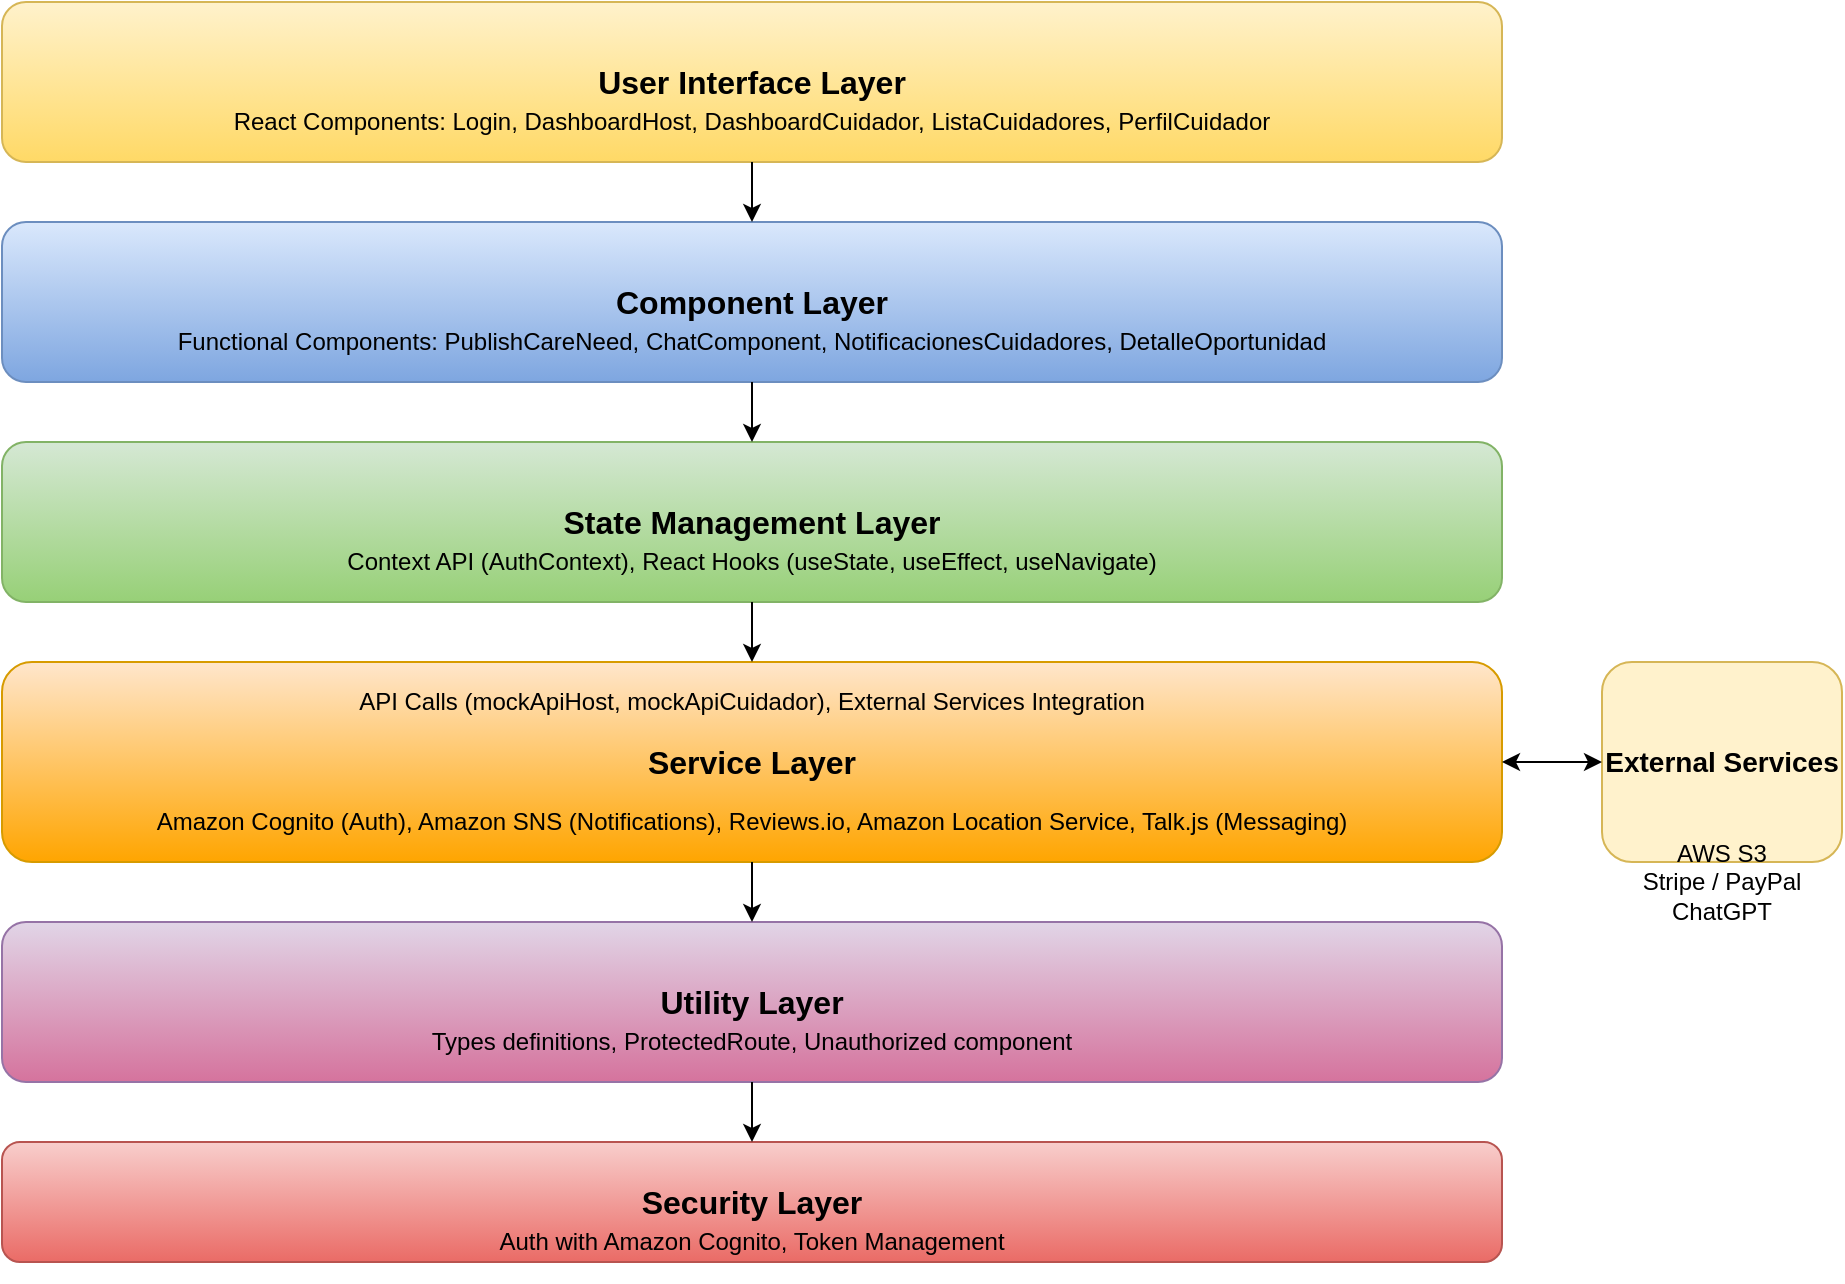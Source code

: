 <mxfile version="24.7.17">
  <diagram name="Page-1" id="qwlf-Sjak1NXgwx437tA">
    <mxGraphModel dx="1518" dy="655" grid="1" gridSize="10" guides="1" tooltips="1" connect="1" arrows="1" fold="1" page="1" pageScale="1" pageWidth="827" pageHeight="1169" math="0" shadow="0">
      <root>
        <mxCell id="0" />
        <mxCell id="1" parent="0" />
        <mxCell id="Zk_pk8TWFkegZPSZWPxr-1" value="User Interface Layer" style="rounded=1;whiteSpace=wrap;html=1;fontSize=16;fontStyle=1;fillColor=#fff2cc;strokeColor=#d6b656;gradientColor=#ffd966;" vertex="1" parent="1">
          <mxGeometry x="40" y="40" width="750" height="80" as="geometry" />
        </mxCell>
        <mxCell id="Zk_pk8TWFkegZPSZWPxr-2" value="React Components: Login, DashboardHost, DashboardCuidador, ListaCuidadores, PerfilCuidador" style="text;html=1;strokeColor=none;fillColor=none;align=center;verticalAlign=middle;whiteSpace=wrap;rounded=0;fontSize=12;" vertex="1" parent="1">
          <mxGeometry x="40" y="90" width="750" height="20" as="geometry" />
        </mxCell>
        <mxCell id="Zk_pk8TWFkegZPSZWPxr-3" value="Component Layer" style="rounded=1;whiteSpace=wrap;html=1;fontSize=16;fontStyle=1;fillColor=#dae8fc;strokeColor=#6c8ebf;gradientColor=#7ea6e0;" vertex="1" parent="1">
          <mxGeometry x="40" y="150" width="750" height="80" as="geometry" />
        </mxCell>
        <mxCell id="Zk_pk8TWFkegZPSZWPxr-4" value="Functional Components: PublishCareNeed, ChatComponent, NotificacionesCuidadores, DetalleOportunidad" style="text;html=1;strokeColor=none;fillColor=none;align=center;verticalAlign=middle;whiteSpace=wrap;rounded=0;fontSize=12;" vertex="1" parent="1">
          <mxGeometry x="40" y="200" width="750" height="20" as="geometry" />
        </mxCell>
        <mxCell id="Zk_pk8TWFkegZPSZWPxr-5" value="State Management Layer" style="rounded=1;whiteSpace=wrap;html=1;fontSize=16;fontStyle=1;fillColor=#d5e8d4;strokeColor=#82b366;gradientColor=#97d077;" vertex="1" parent="1">
          <mxGeometry x="40" y="260" width="750" height="80" as="geometry" />
        </mxCell>
        <mxCell id="Zk_pk8TWFkegZPSZWPxr-6" value="Context API (AuthContext), React Hooks (useState, useEffect, useNavigate)" style="text;html=1;strokeColor=none;fillColor=none;align=center;verticalAlign=middle;whiteSpace=wrap;rounded=0;fontSize=12;" vertex="1" parent="1">
          <mxGeometry x="40" y="310" width="750" height="20" as="geometry" />
        </mxCell>
        <mxCell id="Zk_pk8TWFkegZPSZWPxr-7" value="Service Layer" style="rounded=1;whiteSpace=wrap;html=1;fontSize=16;fontStyle=1;fillColor=#ffe6cc;strokeColor=#d79b00;gradientColor=#ffa500;" vertex="1" parent="1">
          <mxGeometry x="40" y="370" width="750" height="100" as="geometry" />
        </mxCell>
        <mxCell id="Zk_pk8TWFkegZPSZWPxr-8" value="API Calls (mockApiHost, mockApiCuidador), External Services Integration" style="text;html=1;strokeColor=none;fillColor=none;align=center;verticalAlign=middle;whiteSpace=wrap;rounded=0;fontSize=12;" vertex="1" parent="1">
          <mxGeometry x="40" y="380" width="750" height="20" as="geometry" />
        </mxCell>
        <mxCell id="Zk_pk8TWFkegZPSZWPxr-9" value="Amazon Cognito (Auth), Amazon SNS (Notifications), Reviews.io, Amazon Location Service, Talk.js (Messaging)" style="text;html=1;strokeColor=none;fillColor=none;align=center;verticalAlign=middle;whiteSpace=wrap;rounded=0;fontSize=12;" vertex="1" parent="1">
          <mxGeometry x="40" y="440" width="750" height="20" as="geometry" />
        </mxCell>
        <mxCell id="Zk_pk8TWFkegZPSZWPxr-10" value="Utility Layer" style="rounded=1;whiteSpace=wrap;html=1;fontSize=16;fontStyle=1;fillColor=#e1d5e7;strokeColor=#9673a6;gradientColor=#d5739d;" vertex="1" parent="1">
          <mxGeometry x="40" y="500" width="750" height="80" as="geometry" />
        </mxCell>
        <mxCell id="Zk_pk8TWFkegZPSZWPxr-11" value="Types definitions, ProtectedRoute, Unauthorized component" style="text;html=1;strokeColor=none;fillColor=none;align=center;verticalAlign=middle;whiteSpace=wrap;rounded=0;fontSize=12;" vertex="1" parent="1">
          <mxGeometry x="40" y="550" width="750" height="20" as="geometry" />
        </mxCell>
        <mxCell id="Zk_pk8TWFkegZPSZWPxr-12" value="Security Layer" style="rounded=1;whiteSpace=wrap;html=1;fontSize=16;fontStyle=1;fillColor=#f8cecc;strokeColor=#b85450;gradientColor=#ea6b66;" vertex="1" parent="1">
          <mxGeometry x="40" y="610" width="750" height="60" as="geometry" />
        </mxCell>
        <mxCell id="Zk_pk8TWFkegZPSZWPxr-13" value="Auth with Amazon Cognito, Token Management" style="text;html=1;strokeColor=none;fillColor=none;align=center;verticalAlign=middle;whiteSpace=wrap;rounded=0;fontSize=12;" vertex="1" parent="1">
          <mxGeometry x="40" y="640" width="750" height="40" as="geometry" />
        </mxCell>
        <mxCell id="Zk_pk8TWFkegZPSZWPxr-14" value="External Services" style="rounded=1;whiteSpace=wrap;html=1;fontSize=14;fontStyle=1;fillColor=#fff2cc;strokeColor=#d6b656;" vertex="1" parent="1">
          <mxGeometry x="840" y="370" width="120" height="100" as="geometry" />
        </mxCell>
        <mxCell id="Zk_pk8TWFkegZPSZWPxr-15" value="AWS S3&lt;br&gt;Stripe / PayPal&lt;br&gt;ChatGPT" style="text;html=1;strokeColor=none;fillColor=none;align=center;verticalAlign=middle;whiteSpace=wrap;rounded=0;fontSize=12;" vertex="1" parent="1">
          <mxGeometry x="840" y="450" width="120" height="60" as="geometry" />
        </mxCell>
        <mxCell id="Zk_pk8TWFkegZPSZWPxr-16" value="" style="endArrow=classic;startArrow=classic;html=1;entryX=0;entryY=0.5;entryDx=0;entryDy=0;exitX=1;exitY=0.5;exitDx=0;exitDy=0;" edge="1" parent="1" source="Zk_pk8TWFkegZPSZWPxr-7" target="Zk_pk8TWFkegZPSZWPxr-14">
          <mxGeometry width="50" height="50" relative="1" as="geometry">
            <mxPoint x="610" y="420" as="sourcePoint" />
            <mxPoint x="660" y="370" as="targetPoint" />
          </mxGeometry>
        </mxCell>
        <mxCell id="Zk_pk8TWFkegZPSZWPxr-17" value="" style="endArrow=classic;html=1;exitX=0.5;exitY=1;exitDx=0;exitDy=0;entryX=0.5;entryY=0;entryDx=0;entryDy=0;" edge="1" parent="1" source="Zk_pk8TWFkegZPSZWPxr-1" target="Zk_pk8TWFkegZPSZWPxr-3">
          <mxGeometry width="50" height="50" relative="1" as="geometry">
            <mxPoint x="390" y="410" as="sourcePoint" />
            <mxPoint x="440" y="360" as="targetPoint" />
          </mxGeometry>
        </mxCell>
        <mxCell id="Zk_pk8TWFkegZPSZWPxr-18" value="" style="endArrow=classic;html=1;exitX=0.5;exitY=1;exitDx=0;exitDy=0;entryX=0.5;entryY=0;entryDx=0;entryDy=0;" edge="1" parent="1" source="Zk_pk8TWFkegZPSZWPxr-3" target="Zk_pk8TWFkegZPSZWPxr-5">
          <mxGeometry width="50" height="50" relative="1" as="geometry">
            <mxPoint x="390" y="410" as="sourcePoint" />
            <mxPoint x="440" y="360" as="targetPoint" />
          </mxGeometry>
        </mxCell>
        <mxCell id="Zk_pk8TWFkegZPSZWPxr-19" value="" style="endArrow=classic;html=1;exitX=0.5;exitY=1;exitDx=0;exitDy=0;entryX=0.5;entryY=0;entryDx=0;entryDy=0;" edge="1" parent="1" source="Zk_pk8TWFkegZPSZWPxr-5" target="Zk_pk8TWFkegZPSZWPxr-7">
          <mxGeometry width="50" height="50" relative="1" as="geometry">
            <mxPoint x="390" y="410" as="sourcePoint" />
            <mxPoint x="440" y="360" as="targetPoint" />
          </mxGeometry>
        </mxCell>
        <mxCell id="Zk_pk8TWFkegZPSZWPxr-20" value="" style="endArrow=classic;html=1;exitX=0.5;exitY=1;exitDx=0;exitDy=0;entryX=0.5;entryY=0;entryDx=0;entryDy=0;" edge="1" parent="1" source="Zk_pk8TWFkegZPSZWPxr-7" target="Zk_pk8TWFkegZPSZWPxr-10">
          <mxGeometry width="50" height="50" relative="1" as="geometry">
            <mxPoint x="390" y="410" as="sourcePoint" />
            <mxPoint x="440" y="360" as="targetPoint" />
          </mxGeometry>
        </mxCell>
        <mxCell id="Zk_pk8TWFkegZPSZWPxr-21" value="" style="endArrow=classic;html=1;exitX=0.5;exitY=1;exitDx=0;exitDy=0;entryX=0.5;entryY=0;entryDx=0;entryDy=0;" edge="1" parent="1" source="Zk_pk8TWFkegZPSZWPxr-10" target="Zk_pk8TWFkegZPSZWPxr-12">
          <mxGeometry width="50" height="50" relative="1" as="geometry">
            <mxPoint x="390" y="410" as="sourcePoint" />
            <mxPoint x="440" y="360" as="targetPoint" />
          </mxGeometry>
        </mxCell>
      </root>
    </mxGraphModel>
  </diagram>
</mxfile>
